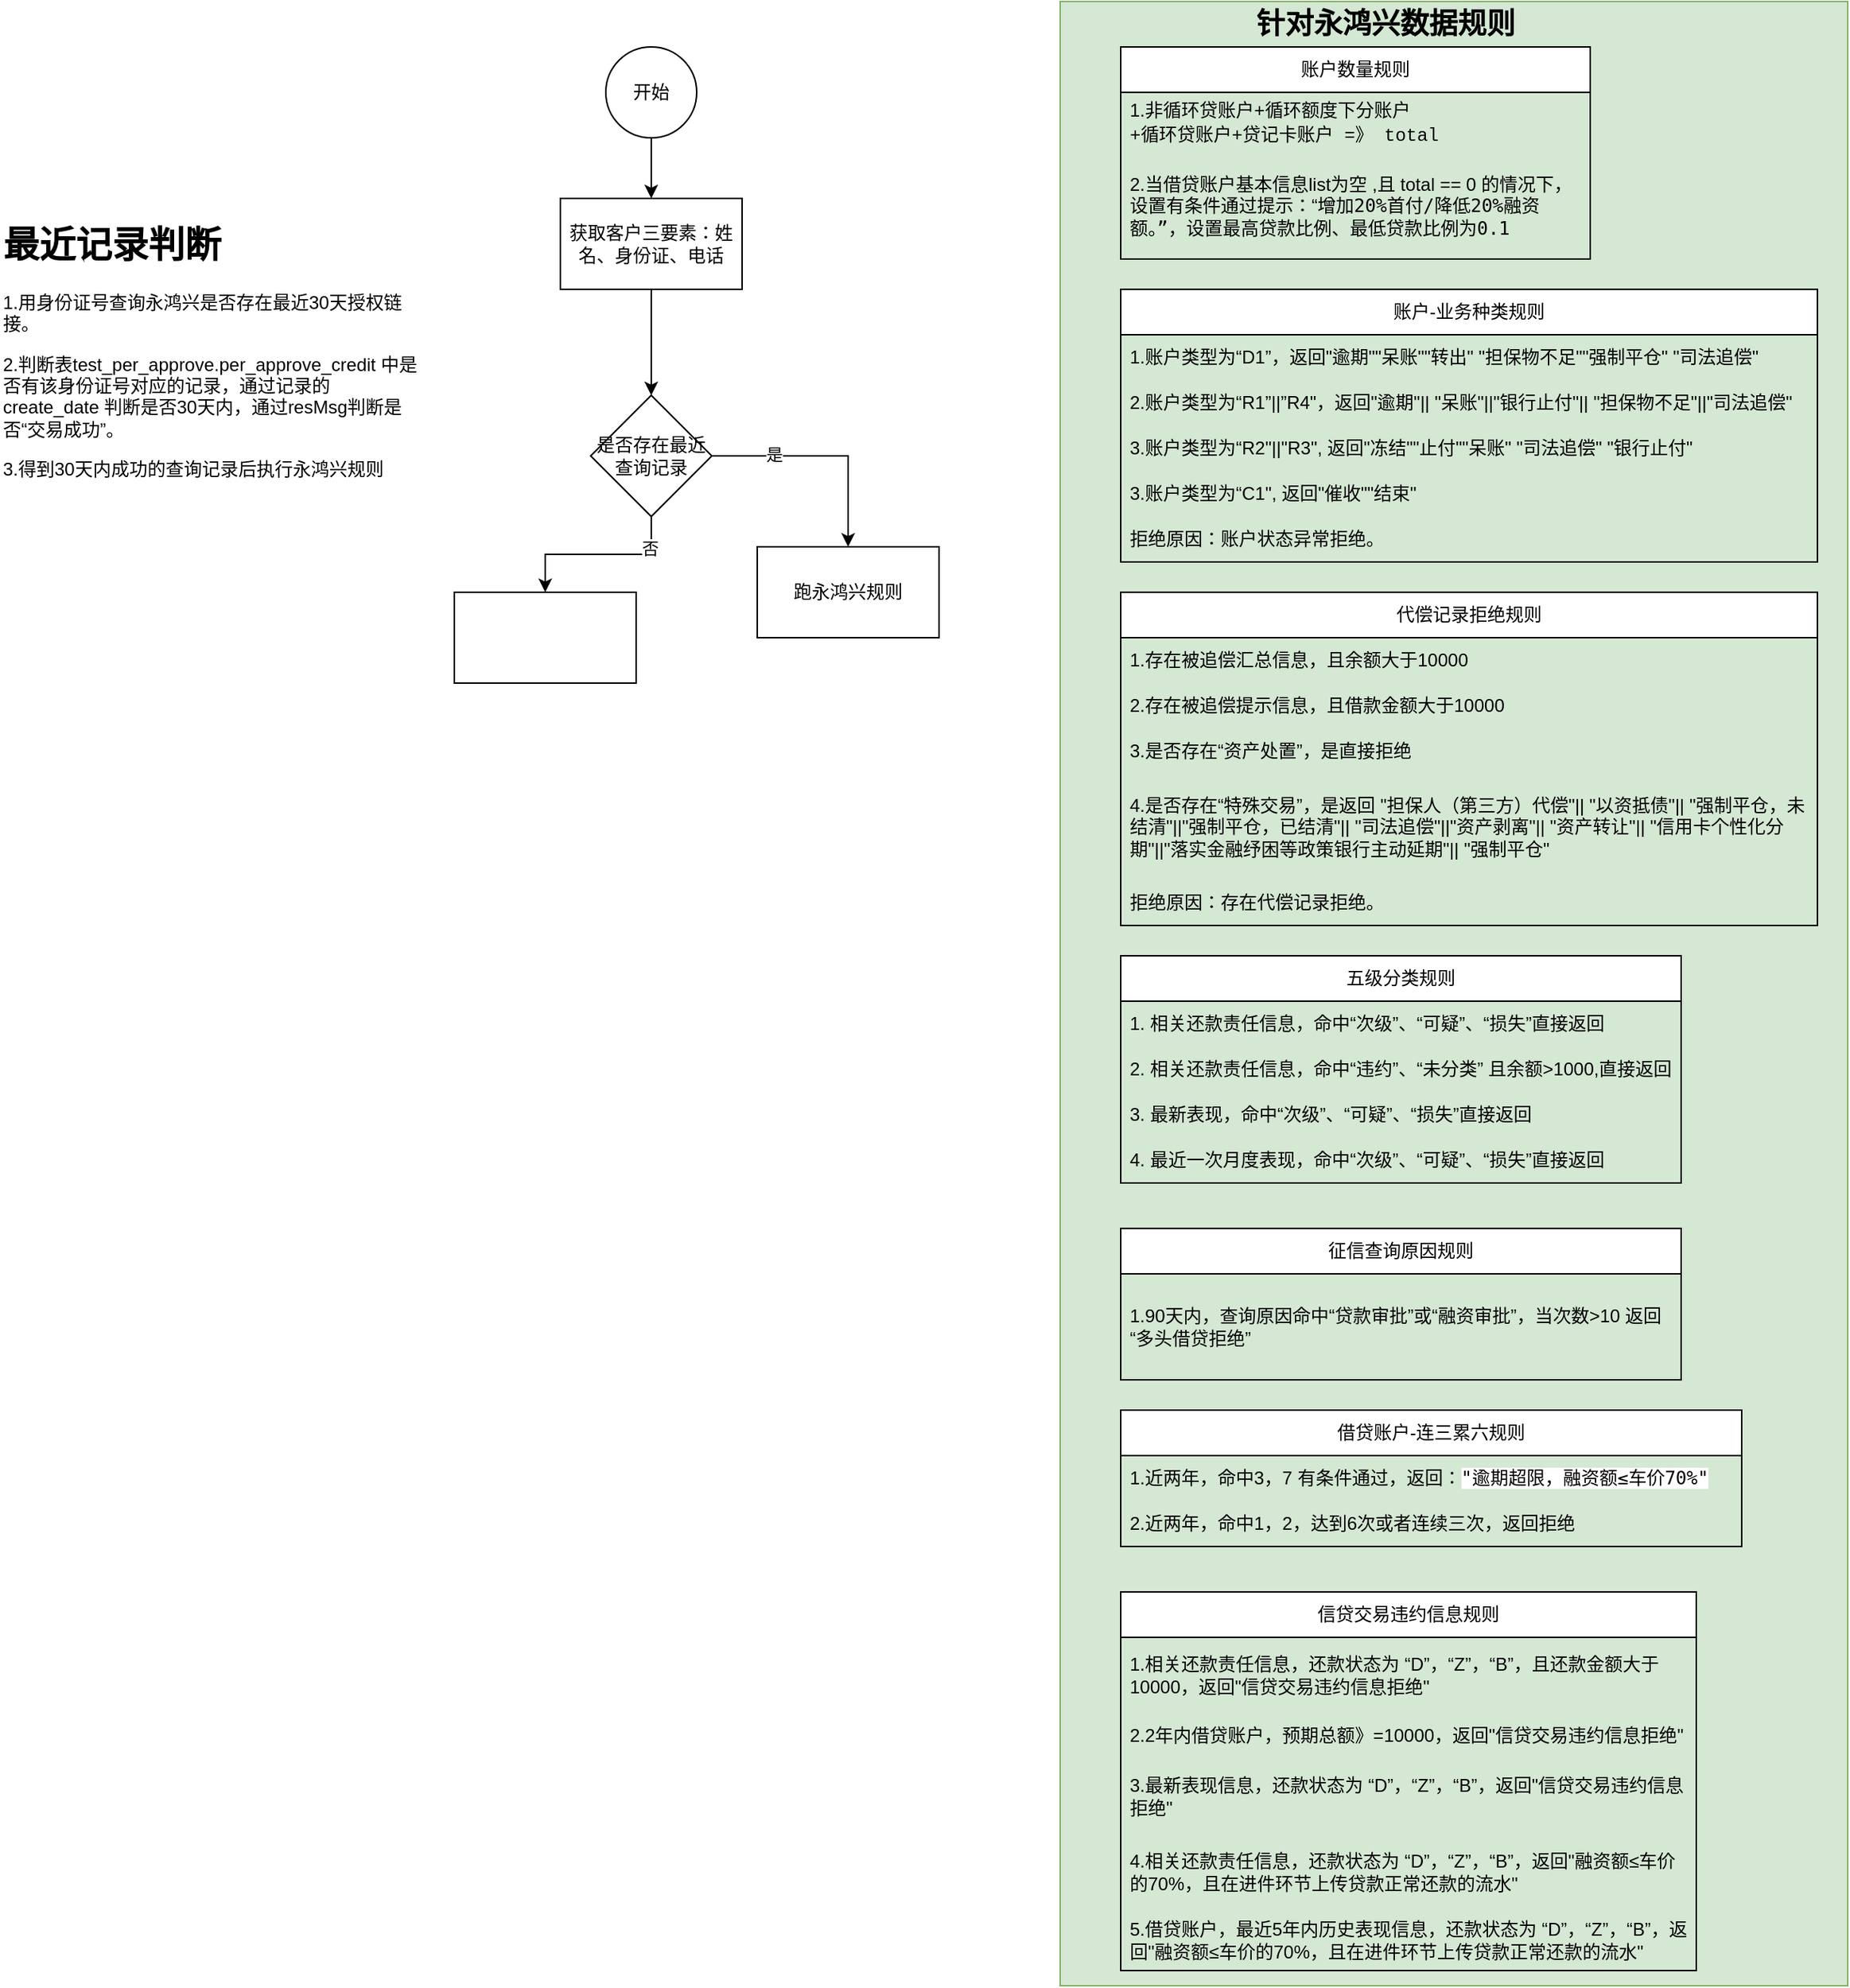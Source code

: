 <mxfile version="24.7.7">
  <diagram name="Page-1" id="ZZaGF3duLCdg7c9FFZwx">
    <mxGraphModel dx="2261" dy="780" grid="1" gridSize="10" guides="1" tooltips="1" connect="1" arrows="1" fold="1" page="1" pageScale="1" pageWidth="827" pageHeight="1169" math="0" shadow="0">
      <root>
        <mxCell id="0" />
        <mxCell id="1" parent="0" />
        <mxCell id="bShVGE-KkJZsSp7x3fK_-51" value="" style="rounded=0;whiteSpace=wrap;html=1;fillColor=#d5e8d4;strokeColor=#82b366;" vertex="1" parent="1">
          <mxGeometry x="600" y="10" width="520" height="1310" as="geometry" />
        </mxCell>
        <mxCell id="bShVGE-KkJZsSp7x3fK_-3" value="" style="edgeStyle=orthogonalEdgeStyle;rounded=0;orthogonalLoop=1;jettySize=auto;html=1;" edge="1" parent="1" source="bShVGE-KkJZsSp7x3fK_-1" target="bShVGE-KkJZsSp7x3fK_-2">
          <mxGeometry relative="1" as="geometry" />
        </mxCell>
        <mxCell id="bShVGE-KkJZsSp7x3fK_-1" value="开始" style="ellipse;whiteSpace=wrap;html=1;aspect=fixed;" vertex="1" parent="1">
          <mxGeometry x="300" y="40" width="60" height="60" as="geometry" />
        </mxCell>
        <mxCell id="bShVGE-KkJZsSp7x3fK_-7" value="" style="edgeStyle=orthogonalEdgeStyle;rounded=0;orthogonalLoop=1;jettySize=auto;html=1;" edge="1" parent="1" source="bShVGE-KkJZsSp7x3fK_-2" target="bShVGE-KkJZsSp7x3fK_-6">
          <mxGeometry relative="1" as="geometry" />
        </mxCell>
        <mxCell id="bShVGE-KkJZsSp7x3fK_-2" value="获取客户三要素：姓名、身份证、电话" style="whiteSpace=wrap;html=1;" vertex="1" parent="1">
          <mxGeometry x="270" y="140" width="120" height="60" as="geometry" />
        </mxCell>
        <mxCell id="bShVGE-KkJZsSp7x3fK_-45" value="" style="edgeStyle=orthogonalEdgeStyle;rounded=0;orthogonalLoop=1;jettySize=auto;html=1;" edge="1" parent="1" source="bShVGE-KkJZsSp7x3fK_-6" target="bShVGE-KkJZsSp7x3fK_-44">
          <mxGeometry relative="1" as="geometry" />
        </mxCell>
        <mxCell id="bShVGE-KkJZsSp7x3fK_-48" value="是" style="edgeLabel;html=1;align=center;verticalAlign=middle;resizable=0;points=[];" vertex="1" connectable="0" parent="bShVGE-KkJZsSp7x3fK_-45">
          <mxGeometry x="-0.453" y="1" relative="1" as="geometry">
            <mxPoint as="offset" />
          </mxGeometry>
        </mxCell>
        <mxCell id="bShVGE-KkJZsSp7x3fK_-47" value="" style="edgeStyle=orthogonalEdgeStyle;rounded=0;orthogonalLoop=1;jettySize=auto;html=1;" edge="1" parent="1" source="bShVGE-KkJZsSp7x3fK_-6" target="bShVGE-KkJZsSp7x3fK_-46">
          <mxGeometry relative="1" as="geometry" />
        </mxCell>
        <mxCell id="bShVGE-KkJZsSp7x3fK_-49" value="否" style="edgeLabel;html=1;align=center;verticalAlign=middle;resizable=0;points=[];" vertex="1" connectable="0" parent="bShVGE-KkJZsSp7x3fK_-47">
          <mxGeometry x="-0.657" y="-1" relative="1" as="geometry">
            <mxPoint as="offset" />
          </mxGeometry>
        </mxCell>
        <mxCell id="bShVGE-KkJZsSp7x3fK_-6" value="是否存在最近查询记录" style="rhombus;whiteSpace=wrap;html=1;" vertex="1" parent="1">
          <mxGeometry x="290" y="270" width="80" height="80" as="geometry" />
        </mxCell>
        <mxCell id="bShVGE-KkJZsSp7x3fK_-8" value="&lt;h1 style=&quot;margin-top: 0px;&quot;&gt;最近记录判断&lt;/h1&gt;&lt;p&gt;1.用身份证号查询永鸿兴是否存在最近30天授权链接。&lt;/p&gt;&lt;p&gt;2.判断表test_per_approve.per_approve_credit 中是否有该身份证号对应的记录，通过记录的create_date 判断是否30天内，通过resMsg判断是否“交易成功”。&lt;/p&gt;&lt;p&gt;3.得到30天内成功的查询记录后执行永鸿兴规则&lt;/p&gt;" style="text;html=1;whiteSpace=wrap;overflow=hidden;rounded=0;" vertex="1" parent="1">
          <mxGeometry x="-100" y="150" width="280" height="240" as="geometry" />
        </mxCell>
        <mxCell id="bShVGE-KkJZsSp7x3fK_-9" value="账户数量规则" style="swimlane;fontStyle=0;childLayout=stackLayout;horizontal=1;startSize=30;horizontalStack=0;resizeParent=1;resizeParentMax=0;resizeLast=0;collapsible=1;marginBottom=0;whiteSpace=wrap;html=1;" vertex="1" parent="1">
          <mxGeometry x="640" y="40" width="310" height="140" as="geometry" />
        </mxCell>
        <mxCell id="bShVGE-KkJZsSp7x3fK_-10" value="1.&lt;span style=&quot;font-family: Consolas, &amp;quot;Courier New&amp;quot;, monospace; white-space: pre;&quot;&gt;非循环贷账户+循环额度下分账户&lt;/span&gt;&lt;div&gt;&lt;span style=&quot;font-family: Consolas, &amp;quot;Courier New&amp;quot;, monospace; white-space: pre;&quot;&gt;+循环贷账户+贷记卡账户 =》 total&lt;/span&gt;&lt;/div&gt;" style="text;strokeColor=none;fillColor=none;align=left;verticalAlign=middle;spacingLeft=4;spacingRight=4;overflow=hidden;points=[[0,0.5],[1,0.5]];portConstraint=eastwest;rotatable=0;whiteSpace=wrap;html=1;" vertex="1" parent="bShVGE-KkJZsSp7x3fK_-9">
          <mxGeometry y="30" width="310" height="40" as="geometry" />
        </mxCell>
        <mxCell id="bShVGE-KkJZsSp7x3fK_-11" value="2.当借贷账户基本信息list为空 ,且 total == 0 的情况下，设置有条件通过提示：&lt;font style=&quot;font-size: 12px;&quot;&gt;“&lt;span style=&quot;font-family: 宋体, monospace;&quot;&gt;增加&lt;/span&gt;&lt;span style=&quot;font-family: &amp;quot;JetBrains Mono&amp;quot;, monospace;&quot;&gt;20%&lt;/span&gt;&lt;span style=&quot;font-family: 宋体, monospace;&quot;&gt;首付&lt;/span&gt;&lt;span style=&quot;font-family: &amp;quot;JetBrains Mono&amp;quot;, monospace;&quot;&gt;/&lt;/span&gt;&lt;span style=&quot;font-family: 宋体, monospace;&quot;&gt;降低&lt;/span&gt;&lt;span style=&quot;font-family: &amp;quot;JetBrains Mono&amp;quot;, monospace;&quot;&gt;20%&lt;/span&gt;&lt;span style=&quot;font-family: 宋体, monospace;&quot;&gt;融资额。”，设置最高贷款比例、最低贷款比例为0.1&lt;/span&gt;&lt;/font&gt;" style="text;strokeColor=none;fillColor=none;align=left;verticalAlign=middle;spacingLeft=4;spacingRight=4;overflow=hidden;points=[[0,0.5],[1,0.5]];portConstraint=eastwest;rotatable=0;whiteSpace=wrap;html=1;" vertex="1" parent="bShVGE-KkJZsSp7x3fK_-9">
          <mxGeometry y="70" width="310" height="70" as="geometry" />
        </mxCell>
        <mxCell id="bShVGE-KkJZsSp7x3fK_-13" value="账户-业务种类规则" style="swimlane;fontStyle=0;childLayout=stackLayout;horizontal=1;startSize=30;horizontalStack=0;resizeParent=1;resizeParentMax=0;resizeLast=0;collapsible=1;marginBottom=0;whiteSpace=wrap;html=1;" vertex="1" parent="1">
          <mxGeometry x="640" y="200" width="460" height="180" as="geometry" />
        </mxCell>
        <mxCell id="bShVGE-KkJZsSp7x3fK_-14" value="1.账户类型为“D1”，返回&quot;逾期&quot;&quot;呆账&quot;&quot;转出&quot; &quot;担保物不足&quot;&quot;强制平仓&quot; &quot;司法追偿&quot;" style="text;strokeColor=none;fillColor=none;align=left;verticalAlign=middle;spacingLeft=4;spacingRight=4;overflow=hidden;points=[[0,0.5],[1,0.5]];portConstraint=eastwest;rotatable=0;whiteSpace=wrap;html=1;" vertex="1" parent="bShVGE-KkJZsSp7x3fK_-13">
          <mxGeometry y="30" width="460" height="30" as="geometry" />
        </mxCell>
        <mxCell id="bShVGE-KkJZsSp7x3fK_-15" value="2.账户类型为“R1”||”R4&quot;，返回&quot;逾期&quot;|| &quot;呆账&quot;||&quot;银行止付&quot;|| &quot;担保物不足&quot;||&quot;司法追偿&quot;" style="text;strokeColor=none;fillColor=none;align=left;verticalAlign=middle;spacingLeft=4;spacingRight=4;overflow=hidden;points=[[0,0.5],[1,0.5]];portConstraint=eastwest;rotatable=0;whiteSpace=wrap;html=1;" vertex="1" parent="bShVGE-KkJZsSp7x3fK_-13">
          <mxGeometry y="60" width="460" height="30" as="geometry" />
        </mxCell>
        <mxCell id="bShVGE-KkJZsSp7x3fK_-16" value="3.账户类型为“R2&quot;||&quot;R3&quot;, 返回&quot;冻结&quot;&quot;止付&quot;&quot;呆账&quot; &quot;司法追偿&quot; &quot;银行止付&quot;" style="text;strokeColor=none;fillColor=none;align=left;verticalAlign=middle;spacingLeft=4;spacingRight=4;overflow=hidden;points=[[0,0.5],[1,0.5]];portConstraint=eastwest;rotatable=0;whiteSpace=wrap;html=1;" vertex="1" parent="bShVGE-KkJZsSp7x3fK_-13">
          <mxGeometry y="90" width="460" height="30" as="geometry" />
        </mxCell>
        <mxCell id="bShVGE-KkJZsSp7x3fK_-17" value="3.账户类型为“C1&quot;, 返回&quot;催收&quot;&quot;结束&quot;" style="text;strokeColor=none;fillColor=none;align=left;verticalAlign=middle;spacingLeft=4;spacingRight=4;overflow=hidden;points=[[0,0.5],[1,0.5]];portConstraint=eastwest;rotatable=0;whiteSpace=wrap;html=1;" vertex="1" parent="bShVGE-KkJZsSp7x3fK_-13">
          <mxGeometry y="120" width="460" height="30" as="geometry" />
        </mxCell>
        <mxCell id="bShVGE-KkJZsSp7x3fK_-18" value="拒绝原因：账户状态异常拒绝。" style="text;strokeColor=none;fillColor=none;align=left;verticalAlign=middle;spacingLeft=4;spacingRight=4;overflow=hidden;points=[[0,0.5],[1,0.5]];portConstraint=eastwest;rotatable=0;whiteSpace=wrap;html=1;" vertex="1" parent="bShVGE-KkJZsSp7x3fK_-13">
          <mxGeometry y="150" width="460" height="30" as="geometry" />
        </mxCell>
        <mxCell id="bShVGE-KkJZsSp7x3fK_-19" value="代偿记录拒绝规则" style="swimlane;fontStyle=0;childLayout=stackLayout;horizontal=1;startSize=30;horizontalStack=0;resizeParent=1;resizeParentMax=0;resizeLast=0;collapsible=1;marginBottom=0;whiteSpace=wrap;html=1;" vertex="1" parent="1">
          <mxGeometry x="640" y="400" width="460" height="220" as="geometry" />
        </mxCell>
        <mxCell id="bShVGE-KkJZsSp7x3fK_-20" value="1.存在被追偿汇总信息，且余额大于10000" style="text;strokeColor=none;fillColor=none;align=left;verticalAlign=middle;spacingLeft=4;spacingRight=4;overflow=hidden;points=[[0,0.5],[1,0.5]];portConstraint=eastwest;rotatable=0;whiteSpace=wrap;html=1;" vertex="1" parent="bShVGE-KkJZsSp7x3fK_-19">
          <mxGeometry y="30" width="460" height="30" as="geometry" />
        </mxCell>
        <mxCell id="bShVGE-KkJZsSp7x3fK_-23" value="2.存在被追偿提示信息，且借款金额大于10000" style="text;strokeColor=none;fillColor=none;align=left;verticalAlign=middle;spacingLeft=4;spacingRight=4;overflow=hidden;points=[[0,0.5],[1,0.5]];portConstraint=eastwest;rotatable=0;whiteSpace=wrap;html=1;" vertex="1" parent="bShVGE-KkJZsSp7x3fK_-19">
          <mxGeometry y="60" width="460" height="30" as="geometry" />
        </mxCell>
        <mxCell id="bShVGE-KkJZsSp7x3fK_-24" value="3.是否存在“资产处置”，是直接拒绝" style="text;strokeColor=none;fillColor=none;align=left;verticalAlign=middle;spacingLeft=4;spacingRight=4;overflow=hidden;points=[[0,0.5],[1,0.5]];portConstraint=eastwest;rotatable=0;whiteSpace=wrap;html=1;" vertex="1" parent="bShVGE-KkJZsSp7x3fK_-19">
          <mxGeometry y="90" width="460" height="30" as="geometry" />
        </mxCell>
        <mxCell id="bShVGE-KkJZsSp7x3fK_-21" value="4.是否存在“特殊交易”，是返回&amp;nbsp;&quot;担保人（第三方）代偿&quot;|| &quot;以资抵债&quot;|| &quot;强制平仓，未结清&quot;||&quot;强制平仓，已结清&quot;|| &quot;司法追偿&quot;||&quot;资产剥离&quot;|| &quot;资产转让&quot;|| &quot;信用卡个性化分期&quot;||&quot;落实金融纾困等政策银行主动延期&quot;|| &quot;强制平仓&quot;" style="text;strokeColor=none;fillColor=none;align=left;verticalAlign=middle;spacingLeft=4;spacingRight=4;overflow=hidden;points=[[0,0.5],[1,0.5]];portConstraint=eastwest;rotatable=0;whiteSpace=wrap;html=1;" vertex="1" parent="bShVGE-KkJZsSp7x3fK_-19">
          <mxGeometry y="120" width="460" height="70" as="geometry" />
        </mxCell>
        <mxCell id="bShVGE-KkJZsSp7x3fK_-22" value="拒绝原因：存在代偿记录拒绝。" style="text;strokeColor=none;fillColor=none;align=left;verticalAlign=middle;spacingLeft=4;spacingRight=4;overflow=hidden;points=[[0,0.5],[1,0.5]];portConstraint=eastwest;rotatable=0;whiteSpace=wrap;html=1;" vertex="1" parent="bShVGE-KkJZsSp7x3fK_-19">
          <mxGeometry y="190" width="460" height="30" as="geometry" />
        </mxCell>
        <mxCell id="bShVGE-KkJZsSp7x3fK_-25" value="五级分类规则" style="swimlane;fontStyle=0;childLayout=stackLayout;horizontal=1;startSize=30;horizontalStack=0;resizeParent=1;resizeParentMax=0;resizeLast=0;collapsible=1;marginBottom=0;whiteSpace=wrap;html=1;" vertex="1" parent="1">
          <mxGeometry x="640" y="640" width="370" height="150" as="geometry" />
        </mxCell>
        <mxCell id="bShVGE-KkJZsSp7x3fK_-26" value="1. 相关还款责任信息，命中“次级”、“可疑”、“损失”直接返回" style="text;strokeColor=none;fillColor=none;align=left;verticalAlign=middle;spacingLeft=4;spacingRight=4;overflow=hidden;points=[[0,0.5],[1,0.5]];portConstraint=eastwest;rotatable=0;whiteSpace=wrap;html=1;" vertex="1" parent="bShVGE-KkJZsSp7x3fK_-25">
          <mxGeometry y="30" width="370" height="30" as="geometry" />
        </mxCell>
        <mxCell id="bShVGE-KkJZsSp7x3fK_-27" value="2. 相关还款责任信息，命中“违约”、“未分类” 且余额&amp;gt;1000,直接返回" style="text;strokeColor=none;fillColor=none;align=left;verticalAlign=middle;spacingLeft=4;spacingRight=4;overflow=hidden;points=[[0,0.5],[1,0.5]];portConstraint=eastwest;rotatable=0;whiteSpace=wrap;html=1;" vertex="1" parent="bShVGE-KkJZsSp7x3fK_-25">
          <mxGeometry y="60" width="370" height="30" as="geometry" />
        </mxCell>
        <mxCell id="bShVGE-KkJZsSp7x3fK_-28" value="3. 最新表现，命中“次级”、“可疑”、“损失”直接返回" style="text;strokeColor=none;fillColor=none;align=left;verticalAlign=middle;spacingLeft=4;spacingRight=4;overflow=hidden;points=[[0,0.5],[1,0.5]];portConstraint=eastwest;rotatable=0;whiteSpace=wrap;html=1;" vertex="1" parent="bShVGE-KkJZsSp7x3fK_-25">
          <mxGeometry y="90" width="370" height="30" as="geometry" />
        </mxCell>
        <mxCell id="bShVGE-KkJZsSp7x3fK_-29" value="4. 最近一次月度表现，命中“次级”、“可疑”、“损失”直接返回" style="text;strokeColor=none;fillColor=none;align=left;verticalAlign=middle;spacingLeft=4;spacingRight=4;overflow=hidden;points=[[0,0.5],[1,0.5]];portConstraint=eastwest;rotatable=0;whiteSpace=wrap;html=1;" vertex="1" parent="bShVGE-KkJZsSp7x3fK_-25">
          <mxGeometry y="120" width="370" height="30" as="geometry" />
        </mxCell>
        <mxCell id="bShVGE-KkJZsSp7x3fK_-30" value="征信查询原因规则" style="swimlane;fontStyle=0;childLayout=stackLayout;horizontal=1;startSize=30;horizontalStack=0;resizeParent=1;resizeParentMax=0;resizeLast=0;collapsible=1;marginBottom=0;whiteSpace=wrap;html=1;" vertex="1" parent="1">
          <mxGeometry x="640" y="820" width="370" height="100" as="geometry" />
        </mxCell>
        <mxCell id="bShVGE-KkJZsSp7x3fK_-31" value="1.90天内，查询原因命中“贷款审批”或“融资审批”，当次数&amp;gt;10 返回 “多头借贷拒绝”" style="text;strokeColor=none;fillColor=none;align=left;verticalAlign=middle;spacingLeft=4;spacingRight=4;overflow=hidden;points=[[0,0.5],[1,0.5]];portConstraint=eastwest;rotatable=0;whiteSpace=wrap;html=1;" vertex="1" parent="bShVGE-KkJZsSp7x3fK_-30">
          <mxGeometry y="30" width="370" height="70" as="geometry" />
        </mxCell>
        <mxCell id="bShVGE-KkJZsSp7x3fK_-34" value="借贷账户-连三累六规则" style="swimlane;fontStyle=0;childLayout=stackLayout;horizontal=1;startSize=30;horizontalStack=0;resizeParent=1;resizeParentMax=0;resizeLast=0;collapsible=1;marginBottom=0;whiteSpace=wrap;html=1;" vertex="1" parent="1">
          <mxGeometry x="640" y="940" width="410" height="90" as="geometry" />
        </mxCell>
        <mxCell id="bShVGE-KkJZsSp7x3fK_-35" value="1.近两年，命中3，7 有条件通过，返回：&lt;font style=&quot;font-size: 12px; background-color: rgb(255, 255, 255);&quot;&gt;&lt;span style=&quot;font-family: &amp;quot;JetBrains Mono&amp;quot;, monospace;&quot;&gt;&quot;&lt;/span&gt;&lt;span style=&quot;font-family: 宋体, monospace;&quot;&gt;逾期超限，融资额&lt;/span&gt;&lt;span style=&quot;font-family: &amp;quot;JetBrains Mono&amp;quot;, monospace;&quot;&gt;≤&lt;/span&gt;&lt;span style=&quot;font-family: 宋体, monospace;&quot;&gt;车价&lt;/span&gt;&lt;span style=&quot;font-family: &amp;quot;JetBrains Mono&amp;quot;, monospace;&quot;&gt;70%&quot;&lt;/span&gt;&lt;/font&gt;" style="text;strokeColor=none;fillColor=none;align=left;verticalAlign=middle;spacingLeft=4;spacingRight=4;overflow=hidden;points=[[0,0.5],[1,0.5]];portConstraint=eastwest;rotatable=0;whiteSpace=wrap;html=1;" vertex="1" parent="bShVGE-KkJZsSp7x3fK_-34">
          <mxGeometry y="30" width="410" height="30" as="geometry" />
        </mxCell>
        <mxCell id="bShVGE-KkJZsSp7x3fK_-36" value="2.近两年，命中1，2，达到6次或者连续三次，返回拒绝" style="text;strokeColor=none;fillColor=none;align=left;verticalAlign=middle;spacingLeft=4;spacingRight=4;overflow=hidden;points=[[0,0.5],[1,0.5]];portConstraint=eastwest;rotatable=0;whiteSpace=wrap;html=1;" vertex="1" parent="bShVGE-KkJZsSp7x3fK_-34">
          <mxGeometry y="60" width="410" height="30" as="geometry" />
        </mxCell>
        <mxCell id="bShVGE-KkJZsSp7x3fK_-38" value="信贷交易违约信息规则" style="swimlane;fontStyle=0;childLayout=stackLayout;horizontal=1;startSize=30;horizontalStack=0;resizeParent=1;resizeParentMax=0;resizeLast=0;collapsible=1;marginBottom=0;whiteSpace=wrap;html=1;" vertex="1" parent="1">
          <mxGeometry x="640" y="1060" width="380" height="250" as="geometry" />
        </mxCell>
        <mxCell id="bShVGE-KkJZsSp7x3fK_-39" value="1.相关还款责任信息，还款状态为 “D”，“Z”，“B”，且还款金额大于10000，返回&quot;信贷交易违约信息拒绝&quot;" style="text;strokeColor=none;fillColor=none;align=left;verticalAlign=middle;spacingLeft=4;spacingRight=4;overflow=hidden;points=[[0,0.5],[1,0.5]];portConstraint=eastwest;rotatable=0;whiteSpace=wrap;html=1;" vertex="1" parent="bShVGE-KkJZsSp7x3fK_-38">
          <mxGeometry y="30" width="380" height="50" as="geometry" />
        </mxCell>
        <mxCell id="bShVGE-KkJZsSp7x3fK_-40" value="2.2年内借贷账户，预期总额》=10000，返回&quot;信贷交易违约信息拒绝&quot;" style="text;strokeColor=none;fillColor=none;align=left;verticalAlign=middle;spacingLeft=4;spacingRight=4;overflow=hidden;points=[[0,0.5],[1,0.5]];portConstraint=eastwest;rotatable=0;whiteSpace=wrap;html=1;" vertex="1" parent="bShVGE-KkJZsSp7x3fK_-38">
          <mxGeometry y="80" width="380" height="30" as="geometry" />
        </mxCell>
        <mxCell id="bShVGE-KkJZsSp7x3fK_-41" value="3.最新表现信息，还款状态为 “D”，“Z”，“B”，返回&quot;信贷交易违约信息拒绝&quot;" style="text;strokeColor=none;fillColor=none;align=left;verticalAlign=middle;spacingLeft=4;spacingRight=4;overflow=hidden;points=[[0,0.5],[1,0.5]];portConstraint=eastwest;rotatable=0;whiteSpace=wrap;html=1;" vertex="1" parent="bShVGE-KkJZsSp7x3fK_-38">
          <mxGeometry y="110" width="380" height="50" as="geometry" />
        </mxCell>
        <mxCell id="bShVGE-KkJZsSp7x3fK_-42" value="4.相关还款责任信息，还款状态为 “D”，“Z”，“B”，返回&quot;融资额≤车价的70%，且在进件环节上传贷款正常还款的流水&quot;" style="text;strokeColor=none;fillColor=none;align=left;verticalAlign=middle;spacingLeft=4;spacingRight=4;overflow=hidden;points=[[0,0.5],[1,0.5]];portConstraint=eastwest;rotatable=0;whiteSpace=wrap;html=1;" vertex="1" parent="bShVGE-KkJZsSp7x3fK_-38">
          <mxGeometry y="160" width="380" height="50" as="geometry" />
        </mxCell>
        <mxCell id="bShVGE-KkJZsSp7x3fK_-43" value="5.借贷账户，最近5年内历史表现信息，还款状态为 “D”，“Z”，“B”，返回&quot;融资额≤车价的70%，且在进件环节上传贷款正常还款的流水&quot;" style="text;strokeColor=none;fillColor=none;align=left;verticalAlign=middle;spacingLeft=4;spacingRight=4;overflow=hidden;points=[[0,0.5],[1,0.5]];portConstraint=eastwest;rotatable=0;whiteSpace=wrap;html=1;" vertex="1" parent="bShVGE-KkJZsSp7x3fK_-38">
          <mxGeometry y="210" width="380" height="40" as="geometry" />
        </mxCell>
        <mxCell id="bShVGE-KkJZsSp7x3fK_-44" value="跑永鸿兴规则" style="whiteSpace=wrap;html=1;" vertex="1" parent="1">
          <mxGeometry x="400" y="370" width="120" height="60" as="geometry" />
        </mxCell>
        <mxCell id="bShVGE-KkJZsSp7x3fK_-46" value="" style="whiteSpace=wrap;html=1;" vertex="1" parent="1">
          <mxGeometry x="200" y="400" width="120" height="60" as="geometry" />
        </mxCell>
        <mxCell id="bShVGE-KkJZsSp7x3fK_-52" value="&lt;b&gt;&lt;font style=&quot;font-size: 19px;&quot;&gt;针对永鸿兴数据规则&lt;/font&gt;&lt;/b&gt;" style="text;html=1;align=center;verticalAlign=middle;whiteSpace=wrap;rounded=0;" vertex="1" parent="1">
          <mxGeometry x="680" y="10" width="270" height="30" as="geometry" />
        </mxCell>
      </root>
    </mxGraphModel>
  </diagram>
</mxfile>
